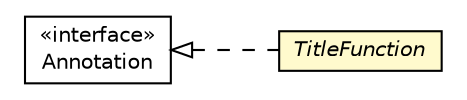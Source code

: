 #!/usr/local/bin/dot
#
# Class diagram 
# Generated by UMLGraph version R5_6-24-gf6e263 (http://www.umlgraph.org/)
#

digraph G {
	edge [fontname="Helvetica",fontsize=10,labelfontname="Helvetica",labelfontsize=10];
	node [fontname="Helvetica",fontsize=10,shape=plaintext];
	nodesep=0.25;
	ranksep=0.5;
	rankdir=LR;
	// com.gwtplatform.mvp.client.annotations.TitleFunction
	c384506 [label=<<table title="com.gwtplatform.mvp.client.annotations.TitleFunction" border="0" cellborder="1" cellspacing="0" cellpadding="2" port="p" bgcolor="lemonChiffon" href="./TitleFunction.html">
		<tr><td><table border="0" cellspacing="0" cellpadding="1">
<tr><td align="center" balign="center"><font face="Helvetica-Oblique"> TitleFunction </font></td></tr>
		</table></td></tr>
		</table>>, URL="./TitleFunction.html", fontname="Helvetica", fontcolor="black", fontsize=10.0];
	//com.gwtplatform.mvp.client.annotations.TitleFunction implements java.lang.annotation.Annotation
	c385006:p -> c384506:p [dir=back,arrowtail=empty,style=dashed];
	// java.lang.annotation.Annotation
	c385006 [label=<<table title="java.lang.annotation.Annotation" border="0" cellborder="1" cellspacing="0" cellpadding="2" port="p" href="http://download.oracle.com/javase/6/docs/api/java/lang/annotation/Annotation.html">
		<tr><td><table border="0" cellspacing="0" cellpadding="1">
<tr><td align="center" balign="center"> &#171;interface&#187; </td></tr>
<tr><td align="center" balign="center"> Annotation </td></tr>
		</table></td></tr>
		</table>>, URL="http://download.oracle.com/javase/6/docs/api/java/lang/annotation/Annotation.html", fontname="Helvetica", fontcolor="black", fontsize=10.0];
}

